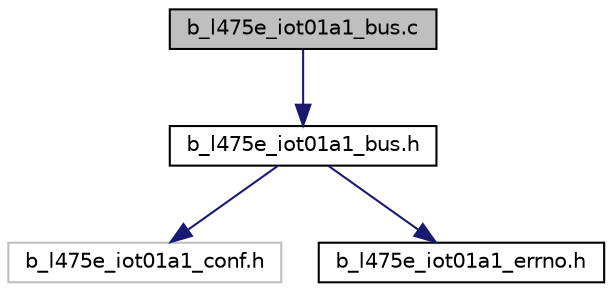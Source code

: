 digraph "b_l475e_iot01a1_bus.c"
{
 // LATEX_PDF_SIZE
  edge [fontname="Helvetica",fontsize="10",labelfontname="Helvetica",labelfontsize="10"];
  node [fontname="Helvetica",fontsize="10",shape=record];
  Node1 [label="b_l475e_iot01a1_bus.c",height=0.2,width=0.4,color="black", fillcolor="grey75", style="filled", fontcolor="black",tooltip=": source file for the BSP BUS IO driver"];
  Node1 -> Node2 [color="midnightblue",fontsize="10",style="solid",fontname="Helvetica"];
  Node2 [label="b_l475e_iot01a1_bus.h",height=0.2,width=0.4,color="black", fillcolor="white", style="filled",URL="$b__l475e__iot01a1__bus_8h.html",tooltip=": header file for the BSP BUS IO driver"];
  Node2 -> Node3 [color="midnightblue",fontsize="10",style="solid",fontname="Helvetica"];
  Node3 [label="b_l475e_iot01a1_conf.h",height=0.2,width=0.4,color="grey75", fillcolor="white", style="filled",tooltip=" "];
  Node2 -> Node4 [color="midnightblue",fontsize="10",style="solid",fontname="Helvetica"];
  Node4 [label="b_l475e_iot01a1_errno.h",height=0.2,width=0.4,color="black", fillcolor="white", style="filled",URL="$b__l475e__iot01a1__errno_8h.html",tooltip=": Error Code"];
}
